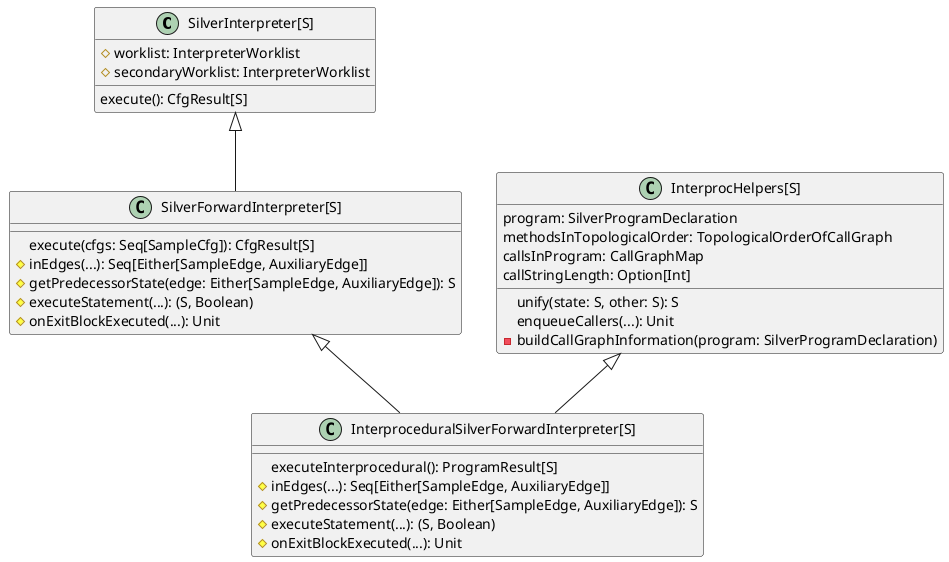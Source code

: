 @startuml

"SilverInterpreter[S]" <|-- "SilverForwardInterpreter[S]"

"SilverInterpreter[S]" : #worklist: InterpreterWorklist
"SilverInterpreter[S]" : #secondaryWorklist: InterpreterWorklist
"SilverInterpreter[S]" : execute(): CfgResult[S]

"SilverForwardInterpreter[S]" <|-- "InterproceduralSilverForwardInterpreter[S]"
"SilverForwardInterpreter[S]" : execute(cfgs: Seq[SampleCfg]): CfgResult[S]
"SilverForwardInterpreter[S]" : #inEdges(...): Seq[Either[SampleEdge, AuxiliaryEdge]]
"SilverForwardInterpreter[S]" : #getPredecessorState(edge: Either[SampleEdge, AuxiliaryEdge]): S
"SilverForwardInterpreter[S]" : #executeStatement(...): (S, Boolean)
"SilverForwardInterpreter[S]" : #onExitBlockExecuted(...): Unit



"InterprocHelpers[S]" <|-- "InterproceduralSilverForwardInterpreter[S]"

"InterprocHelpers[S]" : program: SilverProgramDeclaration
"InterprocHelpers[S]" : methodsInTopologicalOrder: TopologicalOrderOfCallGraph
"InterprocHelpers[S]" : callsInProgram: CallGraphMap
"InterprocHelpers[S]" : callStringLength: Option[Int]
"InterprocHelpers[S]" : unify(state: S, other: S): S
"InterprocHelpers[S]" : enqueueCallers(...): Unit
"InterprocHelpers[S]" : -buildCallGraphInformation(program: SilverProgramDeclaration)

"InterproceduralSilverForwardInterpreter[S]" : executeInterprocedural(): ProgramResult[S]
"InterproceduralSilverForwardInterpreter[S]" : #inEdges(...): Seq[Either[SampleEdge, AuxiliaryEdge]]
"InterproceduralSilverForwardInterpreter[S]" : #getPredecessorState(edge: Either[SampleEdge, AuxiliaryEdge]): S
"InterproceduralSilverForwardInterpreter[S]" : #executeStatement(...): (S, Boolean)
"InterproceduralSilverForwardInterpreter[S]" : #onExitBlockExecuted(...): Unit

@enduml